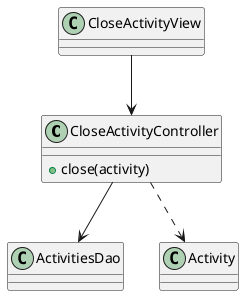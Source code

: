 @startuml
	class CloseActivityController {
	+close(activity)
	}

	CloseActivityView --> CloseActivityController
	CloseActivityController --> ActivitiesDao
	CloseActivityController ..> Activity
@enduml
